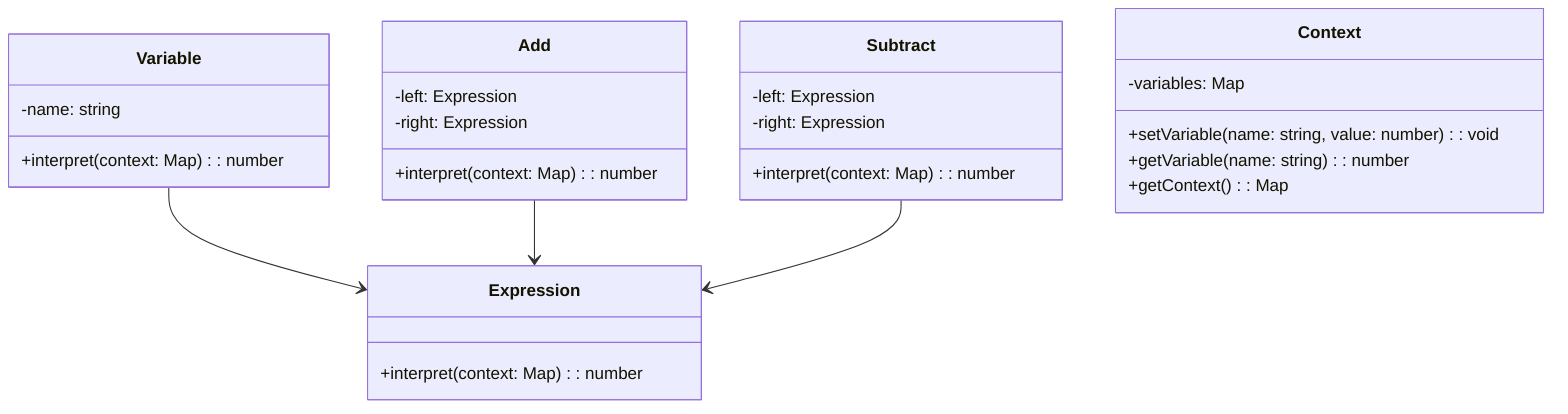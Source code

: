 classDiagram
  class Expression {
    +interpret(context: Map<string, number>): number
  }

  class Variable {
    -name: string
    +interpret(context: Map<string, number>): number
  }

  class Add {
    -left: Expression
    -right: Expression
    +interpret(context: Map<string, number>): number
  }

  class Subtract {
    -left: Expression
    -right: Expression
    +interpret(context: Map<string, number>): number
  }

  class Context {
    -variables: Map<string, number>
    +setVariable(name: string, value: number): void
    +getVariable(name: string): number
    +getContext(): Map<string, number>
  }

  %% 继承关系
  Variable --> Expression
  Add --> Expression
  Subtract --> Expression